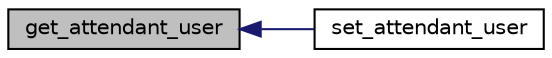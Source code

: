 digraph "get_attendant_user"
{
  edge [fontname="Helvetica",fontsize="10",labelfontname="Helvetica",labelfontsize="10"];
  node [fontname="Helvetica",fontsize="10",shape=record];
  rankdir="LR";
  Node11 [label="get_attendant_user",height=0.2,width=0.4,color="black", fillcolor="grey75", style="filled", fontcolor="black"];
  Node11 -> Node12 [dir="back",color="midnightblue",fontsize="10",style="solid",fontname="Helvetica"];
  Node12 [label="set_attendant_user",height=0.2,width=0.4,color="black", fillcolor="white", style="filled",URL="$class_class_ficha.html#a0aca98dbfbc3b9580208f2ca5690aca3",tooltip="Definir o Funcionário de Atendimento da Ficha. "];
}
